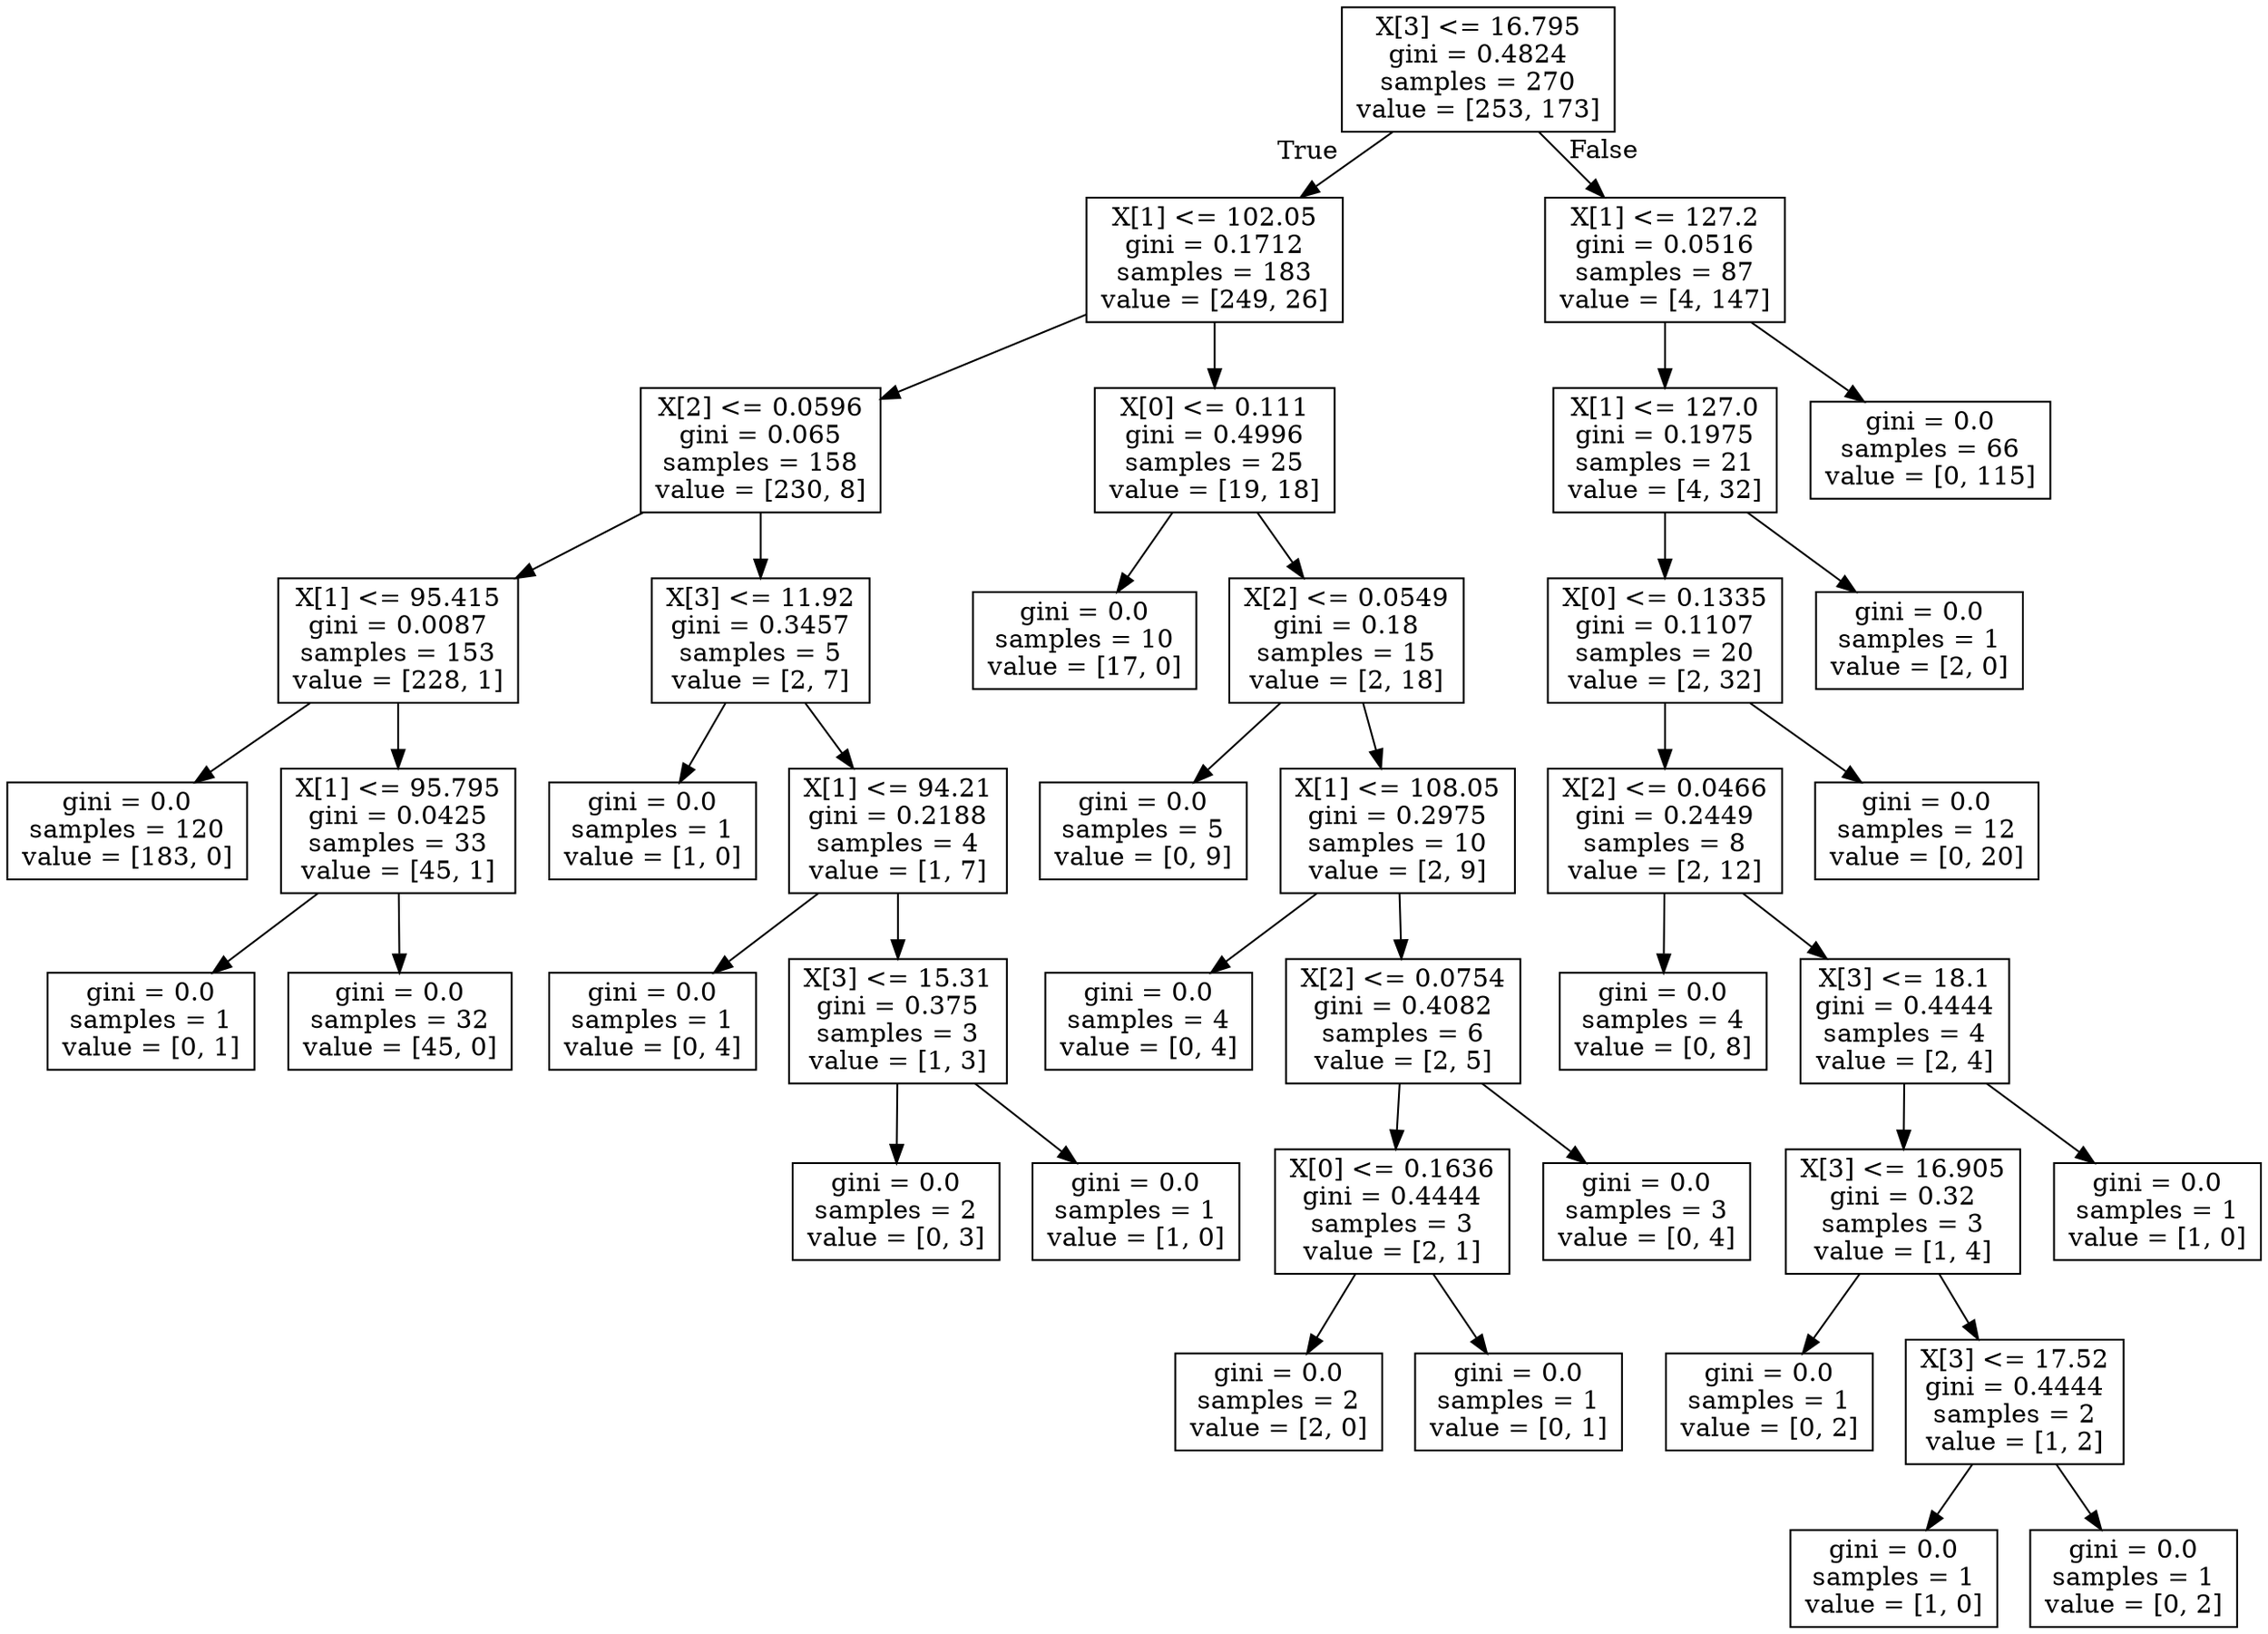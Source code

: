 digraph Tree {
node [shape=box] ;
0 [label="X[3] <= 16.795\ngini = 0.4824\nsamples = 270\nvalue = [253, 173]"] ;
1 [label="X[1] <= 102.05\ngini = 0.1712\nsamples = 183\nvalue = [249, 26]"] ;
0 -> 1 [labeldistance=2.5, labelangle=45, headlabel="True"] ;
2 [label="X[2] <= 0.0596\ngini = 0.065\nsamples = 158\nvalue = [230, 8]"] ;
1 -> 2 ;
3 [label="X[1] <= 95.415\ngini = 0.0087\nsamples = 153\nvalue = [228, 1]"] ;
2 -> 3 ;
4 [label="gini = 0.0\nsamples = 120\nvalue = [183, 0]"] ;
3 -> 4 ;
5 [label="X[1] <= 95.795\ngini = 0.0425\nsamples = 33\nvalue = [45, 1]"] ;
3 -> 5 ;
6 [label="gini = 0.0\nsamples = 1\nvalue = [0, 1]"] ;
5 -> 6 ;
7 [label="gini = 0.0\nsamples = 32\nvalue = [45, 0]"] ;
5 -> 7 ;
8 [label="X[3] <= 11.92\ngini = 0.3457\nsamples = 5\nvalue = [2, 7]"] ;
2 -> 8 ;
9 [label="gini = 0.0\nsamples = 1\nvalue = [1, 0]"] ;
8 -> 9 ;
10 [label="X[1] <= 94.21\ngini = 0.2188\nsamples = 4\nvalue = [1, 7]"] ;
8 -> 10 ;
11 [label="gini = 0.0\nsamples = 1\nvalue = [0, 4]"] ;
10 -> 11 ;
12 [label="X[3] <= 15.31\ngini = 0.375\nsamples = 3\nvalue = [1, 3]"] ;
10 -> 12 ;
13 [label="gini = 0.0\nsamples = 2\nvalue = [0, 3]"] ;
12 -> 13 ;
14 [label="gini = 0.0\nsamples = 1\nvalue = [1, 0]"] ;
12 -> 14 ;
15 [label="X[0] <= 0.111\ngini = 0.4996\nsamples = 25\nvalue = [19, 18]"] ;
1 -> 15 ;
16 [label="gini = 0.0\nsamples = 10\nvalue = [17, 0]"] ;
15 -> 16 ;
17 [label="X[2] <= 0.0549\ngini = 0.18\nsamples = 15\nvalue = [2, 18]"] ;
15 -> 17 ;
18 [label="gini = 0.0\nsamples = 5\nvalue = [0, 9]"] ;
17 -> 18 ;
19 [label="X[1] <= 108.05\ngini = 0.2975\nsamples = 10\nvalue = [2, 9]"] ;
17 -> 19 ;
20 [label="gini = 0.0\nsamples = 4\nvalue = [0, 4]"] ;
19 -> 20 ;
21 [label="X[2] <= 0.0754\ngini = 0.4082\nsamples = 6\nvalue = [2, 5]"] ;
19 -> 21 ;
22 [label="X[0] <= 0.1636\ngini = 0.4444\nsamples = 3\nvalue = [2, 1]"] ;
21 -> 22 ;
23 [label="gini = 0.0\nsamples = 2\nvalue = [2, 0]"] ;
22 -> 23 ;
24 [label="gini = 0.0\nsamples = 1\nvalue = [0, 1]"] ;
22 -> 24 ;
25 [label="gini = 0.0\nsamples = 3\nvalue = [0, 4]"] ;
21 -> 25 ;
26 [label="X[1] <= 127.2\ngini = 0.0516\nsamples = 87\nvalue = [4, 147]"] ;
0 -> 26 [labeldistance=2.5, labelangle=-45, headlabel="False"] ;
27 [label="X[1] <= 127.0\ngini = 0.1975\nsamples = 21\nvalue = [4, 32]"] ;
26 -> 27 ;
28 [label="X[0] <= 0.1335\ngini = 0.1107\nsamples = 20\nvalue = [2, 32]"] ;
27 -> 28 ;
29 [label="X[2] <= 0.0466\ngini = 0.2449\nsamples = 8\nvalue = [2, 12]"] ;
28 -> 29 ;
30 [label="gini = 0.0\nsamples = 4\nvalue = [0, 8]"] ;
29 -> 30 ;
31 [label="X[3] <= 18.1\ngini = 0.4444\nsamples = 4\nvalue = [2, 4]"] ;
29 -> 31 ;
32 [label="X[3] <= 16.905\ngini = 0.32\nsamples = 3\nvalue = [1, 4]"] ;
31 -> 32 ;
33 [label="gini = 0.0\nsamples = 1\nvalue = [0, 2]"] ;
32 -> 33 ;
34 [label="X[3] <= 17.52\ngini = 0.4444\nsamples = 2\nvalue = [1, 2]"] ;
32 -> 34 ;
35 [label="gini = 0.0\nsamples = 1\nvalue = [1, 0]"] ;
34 -> 35 ;
36 [label="gini = 0.0\nsamples = 1\nvalue = [0, 2]"] ;
34 -> 36 ;
37 [label="gini = 0.0\nsamples = 1\nvalue = [1, 0]"] ;
31 -> 37 ;
38 [label="gini = 0.0\nsamples = 12\nvalue = [0, 20]"] ;
28 -> 38 ;
39 [label="gini = 0.0\nsamples = 1\nvalue = [2, 0]"] ;
27 -> 39 ;
40 [label="gini = 0.0\nsamples = 66\nvalue = [0, 115]"] ;
26 -> 40 ;
}